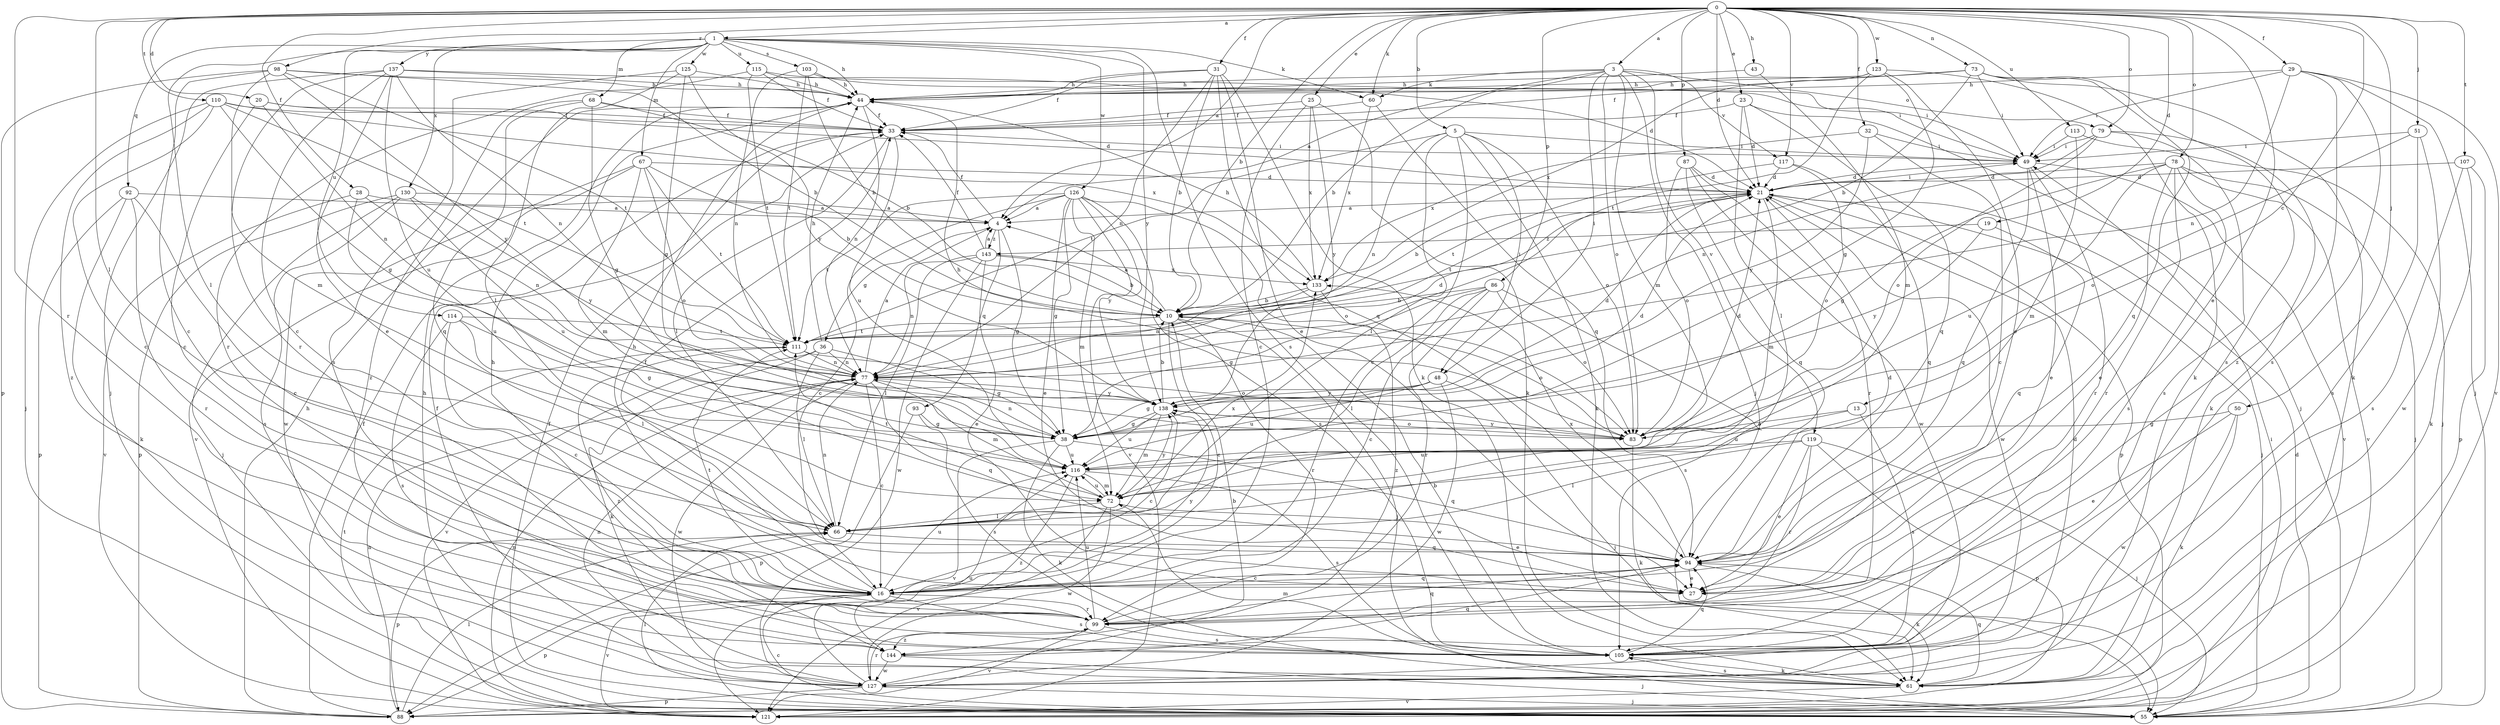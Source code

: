 strict digraph  {
0;
1;
3;
4;
5;
10;
13;
16;
19;
20;
21;
23;
25;
27;
28;
29;
31;
32;
33;
36;
38;
43;
44;
48;
49;
50;
51;
55;
60;
61;
66;
67;
68;
72;
73;
77;
78;
79;
83;
86;
87;
88;
92;
93;
94;
98;
99;
103;
105;
107;
110;
111;
113;
114;
115;
116;
117;
119;
121;
123;
125;
126;
127;
130;
133;
137;
138;
143;
144;
0 -> 1  [label=a];
0 -> 3  [label=a];
0 -> 4  [label=a];
0 -> 5  [label=b];
0 -> 10  [label=b];
0 -> 13  [label=c];
0 -> 19  [label=d];
0 -> 20  [label=d];
0 -> 21  [label=d];
0 -> 23  [label=e];
0 -> 25  [label=e];
0 -> 27  [label=e];
0 -> 28  [label=f];
0 -> 29  [label=f];
0 -> 31  [label=f];
0 -> 32  [label=f];
0 -> 43  [label=h];
0 -> 50  [label=j];
0 -> 51  [label=j];
0 -> 60  [label=k];
0 -> 66  [label=l];
0 -> 73  [label=n];
0 -> 78  [label=o];
0 -> 79  [label=o];
0 -> 86  [label=p];
0 -> 87  [label=p];
0 -> 98  [label=r];
0 -> 99  [label=r];
0 -> 107  [label=t];
0 -> 110  [label=t];
0 -> 113  [label=u];
0 -> 117  [label=v];
0 -> 123  [label=w];
1 -> 44  [label=h];
1 -> 60  [label=k];
1 -> 66  [label=l];
1 -> 67  [label=m];
1 -> 68  [label=m];
1 -> 92  [label=q];
1 -> 103  [label=s];
1 -> 105  [label=s];
1 -> 114  [label=u];
1 -> 115  [label=u];
1 -> 125  [label=w];
1 -> 126  [label=w];
1 -> 130  [label=x];
1 -> 137  [label=y];
1 -> 138  [label=y];
3 -> 4  [label=a];
3 -> 10  [label=b];
3 -> 44  [label=h];
3 -> 48  [label=i];
3 -> 55  [label=j];
3 -> 60  [label=k];
3 -> 72  [label=m];
3 -> 79  [label=o];
3 -> 83  [label=o];
3 -> 117  [label=v];
3 -> 119  [label=v];
4 -> 33  [label=f];
4 -> 36  [label=g];
4 -> 38  [label=g];
4 -> 93  [label=q];
4 -> 143  [label=z];
5 -> 16  [label=c];
5 -> 48  [label=i];
5 -> 49  [label=i];
5 -> 61  [label=k];
5 -> 66  [label=l];
5 -> 77  [label=n];
5 -> 83  [label=o];
5 -> 111  [label=t];
10 -> 4  [label=a];
10 -> 16  [label=c];
10 -> 55  [label=j];
10 -> 83  [label=o];
10 -> 99  [label=r];
10 -> 111  [label=t];
13 -> 83  [label=o];
13 -> 105  [label=s];
13 -> 116  [label=u];
16 -> 33  [label=f];
16 -> 88  [label=p];
16 -> 94  [label=q];
16 -> 99  [label=r];
16 -> 105  [label=s];
16 -> 111  [label=t];
16 -> 116  [label=u];
16 -> 121  [label=v];
16 -> 138  [label=y];
19 -> 94  [label=q];
19 -> 138  [label=y];
19 -> 143  [label=z];
20 -> 16  [label=c];
20 -> 21  [label=d];
20 -> 33  [label=f];
20 -> 77  [label=n];
21 -> 4  [label=a];
21 -> 10  [label=b];
21 -> 49  [label=i];
21 -> 55  [label=j];
21 -> 72  [label=m];
21 -> 88  [label=p];
21 -> 111  [label=t];
21 -> 127  [label=w];
23 -> 21  [label=d];
23 -> 33  [label=f];
23 -> 55  [label=j];
23 -> 66  [label=l];
23 -> 94  [label=q];
25 -> 16  [label=c];
25 -> 33  [label=f];
25 -> 61  [label=k];
25 -> 133  [label=x];
25 -> 138  [label=y];
27 -> 44  [label=h];
28 -> 4  [label=a];
28 -> 77  [label=n];
28 -> 116  [label=u];
28 -> 121  [label=v];
29 -> 44  [label=h];
29 -> 49  [label=i];
29 -> 55  [label=j];
29 -> 77  [label=n];
29 -> 105  [label=s];
29 -> 121  [label=v];
29 -> 144  [label=z];
31 -> 10  [label=b];
31 -> 27  [label=e];
31 -> 33  [label=f];
31 -> 44  [label=h];
31 -> 61  [label=k];
31 -> 77  [label=n];
31 -> 94  [label=q];
32 -> 16  [label=c];
32 -> 49  [label=i];
32 -> 133  [label=x];
32 -> 138  [label=y];
33 -> 49  [label=i];
33 -> 66  [label=l];
33 -> 116  [label=u];
36 -> 38  [label=g];
36 -> 44  [label=h];
36 -> 61  [label=k];
36 -> 66  [label=l];
36 -> 77  [label=n];
36 -> 121  [label=v];
38 -> 21  [label=d];
38 -> 61  [label=k];
38 -> 77  [label=n];
38 -> 94  [label=q];
38 -> 116  [label=u];
38 -> 121  [label=v];
43 -> 44  [label=h];
43 -> 72  [label=m];
44 -> 33  [label=f];
44 -> 77  [label=n];
48 -> 38  [label=g];
48 -> 55  [label=j];
48 -> 116  [label=u];
48 -> 127  [label=w];
48 -> 138  [label=y];
49 -> 21  [label=d];
49 -> 27  [label=e];
49 -> 94  [label=q];
49 -> 99  [label=r];
49 -> 121  [label=v];
50 -> 27  [label=e];
50 -> 38  [label=g];
50 -> 61  [label=k];
50 -> 127  [label=w];
51 -> 49  [label=i];
51 -> 83  [label=o];
51 -> 105  [label=s];
51 -> 127  [label=w];
55 -> 16  [label=c];
55 -> 21  [label=d];
55 -> 33  [label=f];
55 -> 66  [label=l];
55 -> 111  [label=t];
60 -> 33  [label=f];
60 -> 94  [label=q];
60 -> 133  [label=x];
61 -> 72  [label=m];
61 -> 94  [label=q];
61 -> 105  [label=s];
61 -> 121  [label=v];
66 -> 77  [label=n];
66 -> 88  [label=p];
66 -> 94  [label=q];
66 -> 133  [label=x];
67 -> 10  [label=b];
67 -> 21  [label=d];
67 -> 72  [label=m];
67 -> 83  [label=o];
67 -> 111  [label=t];
67 -> 121  [label=v];
67 -> 127  [label=w];
68 -> 10  [label=b];
68 -> 33  [label=f];
68 -> 38  [label=g];
68 -> 94  [label=q];
68 -> 144  [label=z];
72 -> 27  [label=e];
72 -> 66  [label=l];
72 -> 111  [label=t];
72 -> 116  [label=u];
72 -> 121  [label=v];
72 -> 127  [label=w];
72 -> 138  [label=y];
73 -> 10  [label=b];
73 -> 33  [label=f];
73 -> 44  [label=h];
73 -> 49  [label=i];
73 -> 61  [label=k];
73 -> 94  [label=q];
73 -> 105  [label=s];
77 -> 4  [label=a];
77 -> 16  [label=c];
77 -> 21  [label=d];
77 -> 72  [label=m];
77 -> 94  [label=q];
77 -> 127  [label=w];
77 -> 138  [label=y];
78 -> 21  [label=d];
78 -> 27  [label=e];
78 -> 38  [label=g];
78 -> 55  [label=j];
78 -> 99  [label=r];
78 -> 105  [label=s];
78 -> 116  [label=u];
78 -> 121  [label=v];
79 -> 49  [label=i];
79 -> 61  [label=k];
79 -> 77  [label=n];
79 -> 83  [label=o];
79 -> 105  [label=s];
83 -> 21  [label=d];
83 -> 44  [label=h];
83 -> 61  [label=k];
83 -> 138  [label=y];
86 -> 10  [label=b];
86 -> 16  [label=c];
86 -> 38  [label=g];
86 -> 66  [label=l];
86 -> 83  [label=o];
86 -> 99  [label=r];
86 -> 105  [label=s];
87 -> 21  [label=d];
87 -> 83  [label=o];
87 -> 94  [label=q];
87 -> 99  [label=r];
87 -> 127  [label=w];
88 -> 33  [label=f];
88 -> 44  [label=h];
88 -> 66  [label=l];
88 -> 77  [label=n];
92 -> 4  [label=a];
92 -> 16  [label=c];
92 -> 61  [label=k];
92 -> 88  [label=p];
92 -> 99  [label=r];
93 -> 38  [label=g];
93 -> 88  [label=p];
93 -> 105  [label=s];
94 -> 16  [label=c];
94 -> 21  [label=d];
94 -> 27  [label=e];
94 -> 61  [label=k];
94 -> 133  [label=x];
98 -> 10  [label=b];
98 -> 16  [label=c];
98 -> 44  [label=h];
98 -> 72  [label=m];
98 -> 88  [label=p];
98 -> 111  [label=t];
98 -> 138  [label=y];
99 -> 44  [label=h];
99 -> 94  [label=q];
99 -> 105  [label=s];
99 -> 116  [label=u];
99 -> 121  [label=v];
99 -> 144  [label=z];
103 -> 10  [label=b];
103 -> 21  [label=d];
103 -> 44  [label=h];
103 -> 77  [label=n];
103 -> 111  [label=t];
105 -> 10  [label=b];
105 -> 61  [label=k];
105 -> 94  [label=q];
107 -> 21  [label=d];
107 -> 61  [label=k];
107 -> 88  [label=p];
107 -> 105  [label=s];
110 -> 16  [label=c];
110 -> 33  [label=f];
110 -> 38  [label=g];
110 -> 55  [label=j];
110 -> 111  [label=t];
110 -> 133  [label=x];
110 -> 144  [label=z];
111 -> 77  [label=n];
111 -> 83  [label=o];
111 -> 144  [label=z];
113 -> 49  [label=i];
113 -> 55  [label=j];
113 -> 72  [label=m];
114 -> 16  [label=c];
114 -> 38  [label=g];
114 -> 66  [label=l];
114 -> 105  [label=s];
114 -> 111  [label=t];
115 -> 33  [label=f];
115 -> 44  [label=h];
115 -> 49  [label=i];
115 -> 99  [label=r];
115 -> 111  [label=t];
116 -> 72  [label=m];
116 -> 105  [label=s];
116 -> 144  [label=z];
117 -> 21  [label=d];
117 -> 83  [label=o];
117 -> 94  [label=q];
117 -> 111  [label=t];
119 -> 27  [label=e];
119 -> 55  [label=j];
119 -> 66  [label=l];
119 -> 88  [label=p];
119 -> 99  [label=r];
119 -> 116  [label=u];
121 -> 49  [label=i];
121 -> 77  [label=n];
123 -> 27  [label=e];
123 -> 38  [label=g];
123 -> 44  [label=h];
123 -> 61  [label=k];
123 -> 111  [label=t];
123 -> 133  [label=x];
125 -> 38  [label=g];
125 -> 44  [label=h];
125 -> 66  [label=l];
125 -> 105  [label=s];
125 -> 138  [label=y];
126 -> 4  [label=a];
126 -> 16  [label=c];
126 -> 27  [label=e];
126 -> 38  [label=g];
126 -> 72  [label=m];
126 -> 83  [label=o];
126 -> 105  [label=s];
126 -> 111  [label=t];
126 -> 121  [label=v];
126 -> 138  [label=y];
127 -> 10  [label=b];
127 -> 21  [label=d];
127 -> 33  [label=f];
127 -> 44  [label=h];
127 -> 55  [label=j];
127 -> 77  [label=n];
127 -> 88  [label=p];
127 -> 99  [label=r];
127 -> 116  [label=u];
130 -> 4  [label=a];
130 -> 55  [label=j];
130 -> 88  [label=p];
130 -> 105  [label=s];
130 -> 116  [label=u];
130 -> 138  [label=y];
133 -> 10  [label=b];
133 -> 44  [label=h];
133 -> 77  [label=n];
133 -> 144  [label=z];
137 -> 16  [label=c];
137 -> 27  [label=e];
137 -> 44  [label=h];
137 -> 49  [label=i];
137 -> 55  [label=j];
137 -> 77  [label=n];
137 -> 99  [label=r];
137 -> 116  [label=u];
138 -> 10  [label=b];
138 -> 16  [label=c];
138 -> 21  [label=d];
138 -> 38  [label=g];
138 -> 72  [label=m];
138 -> 83  [label=o];
138 -> 116  [label=u];
143 -> 4  [label=a];
143 -> 10  [label=b];
143 -> 27  [label=e];
143 -> 33  [label=f];
143 -> 66  [label=l];
143 -> 77  [label=n];
143 -> 127  [label=w];
143 -> 133  [label=x];
144 -> 55  [label=j];
144 -> 94  [label=q];
144 -> 127  [label=w];
}

